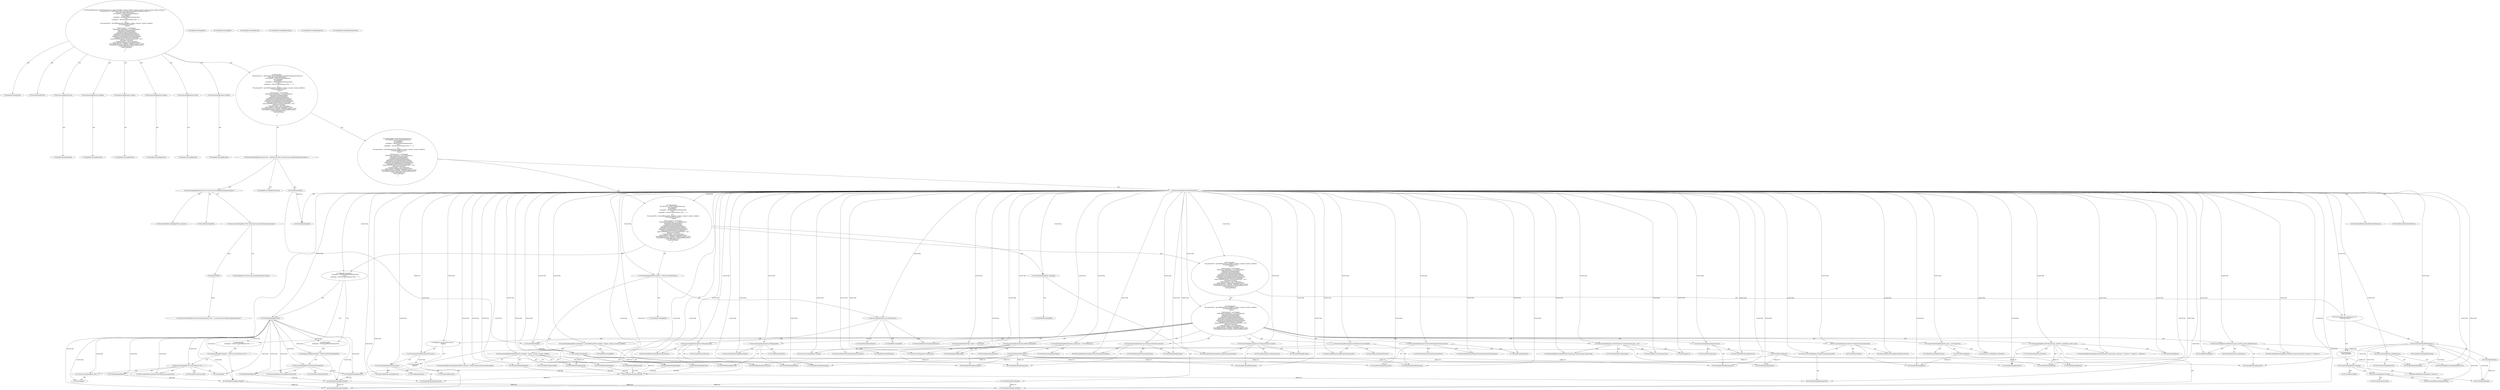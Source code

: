 digraph "doTest#?,String,boolean,boolean,boolean,boolean,boolean" {
0 [label="2:CtTypeReferenceImpl@void" shape=ellipse]
1 [label="2:CtVirtualElement@doTest" shape=ellipse]
2 [label="3:CtParameterImpl@String msg" shape=ellipse]
3 [label="3:CtTypeReferenceImpl@String" shape=ellipse]
4 [label="4:CtParameterImpl@boolean keepRoot" shape=ellipse]
5 [label="4:CtTypeReferenceImpl@boolean" shape=ellipse]
6 [label="5:CtParameterImpl@boolean collapse" shape=ellipse]
7 [label="5:CtTypeReferenceImpl@boolean" shape=ellipse]
8 [label="6:CtParameterImpl@boolean semantic" shape=ellipse]
9 [label="6:CtTypeReferenceImpl@boolean" shape=ellipse]
10 [label="7:CtParameterImpl@boolean include" shape=ellipse]
11 [label="7:CtTypeReferenceImpl@boolean" shape=ellipse]
12 [label="8:CtParameterImpl@boolean localRoot" shape=ellipse]
13 [label="8:CtTypeReferenceImpl@boolean" shape=ellipse]
14 [label="9:CtTypeReferenceImpl@Enumeration" shape=ellipse]
15 [label="9:CtExecutableReferenceImpl@getFiles(<unknown>)" shape=ellipse]
16 [label="9:CtVirtualElement@getFiles" shape=ellipse]
17 [label="9:CtTypeReferenceImpl@File" shape=ellipse]
18 [label="9:CtLiteralImpl@\"src/etc/testcases/taskdefs/xmlproperty/inputs\"" shape=ellipse]
19 [label="9:CtConstructorCallImpl@new File(\"src/etc/testcases/taskdefs/xmlproperty/inputs\")" shape=ellipse]
20 [label="9:CtInvocationImpl@getFiles(new File(\"src/etc/testcases/taskdefs/xmlproperty/inputs\"))" shape=ellipse]
21 [label="9:CtVirtualElement@iter" shape=ellipse]
22 [label="9:CtLocalVariableImpl@Enumeration iter = getFiles(new File(\"src/etc/testcases/taskdefs/xmlproperty/inputs\"))" shape=ellipse]
23 [label="10:CtExecutableReferenceImpl@hasMoreElements()" shape=ellipse]
24 [label="10:CtVirtualElement@hasMoreElements" shape=ellipse]
25 [label="10:CtVariableReadImpl@iter" shape=ellipse]
26 [label="10:CtInvocationImpl@iter.hasMoreElements()" shape=ellipse]
27 [label="11:CtTypeReferenceImpl@File" shape=ellipse]
28 [label="11:CtExecutableReferenceImpl@nextElement()" shape=ellipse]
29 [label="11:CtVirtualElement@nextElement" shape=ellipse]
30 [label="11:CtVariableReadImpl@iter" shape=ellipse]
31 [label="11:CtInvocationImpl@((File) (iter.nextElement()))" shape=ellipse]
32 [label="11:CtTypeReferenceImpl@File" shape=ellipse]
33 [label="11:CtVirtualElement@inputFile" shape=ellipse]
34 [label="11:CtLocalVariableImpl@File inputFile = ((File) (iter.nextElement()))" shape=ellipse]
35 [label="12:CtTypeReferenceImpl@File" shape=ellipse]
36 [label="12:CtVirtualElement@workingDir" shape=ellipse]
37 [label="12:CtLocalVariableImpl@File workingDir" shape=ellipse]
38 [label="13:CtVariableReadImpl@localRoot" shape=ellipse]
39 [label="14:CtVariableWriteImpl@workingDir" shape=ellipse]
40 [label="14:CtExecutableReferenceImpl@getParentFile(File)" shape=ellipse]
41 [label="14:CtVirtualElement@getParentFile" shape=ellipse]
42 [label="14:CtFieldReadImpl@fileUtils" shape=ellipse]
43 [label="14:CtVariableReadImpl@inputFile" shape=ellipse]
44 [label="14:CtInvocationImpl@fileUtils.getParentFile(inputFile)" shape=ellipse]
45 [label="14:CtAssignmentImpl@workingDir = fileUtils.getParentFile(inputFile)" shape=ellipse]
46 [label="13:CtBlockImpl@\{
    workingDir = fileUtils.getParentFile(inputFile);
\}" shape=ellipse]
47 [label="16:CtVariableWriteImpl@workingDir" shape=ellipse]
48 [label="16:CtExecutableReferenceImpl@resolveFile(File,java.lang.String)" shape=ellipse]
49 [label="16:CtVirtualElement@resolveFile" shape=ellipse]
50 [label="16:CtFieldReadImpl@fileUtils" shape=ellipse]
51 [label="16:CtTypeReferenceImpl@File" shape=ellipse]
52 [label="16:CtLiteralImpl@\".\"" shape=ellipse]
53 [label="16:CtConstructorCallImpl@new File(\".\")" shape=ellipse]
54 [label="16:CtLiteralImpl@\".\"" shape=ellipse]
55 [label="16:CtInvocationImpl@fileUtils.resolveFile(new File(\".\"), \".\")" shape=ellipse]
56 [label="16:CtAssignmentImpl@workingDir = fileUtils.resolveFile(new File(\".\"), \".\")" shape=ellipse]
57 [label="15:CtBlockImpl@\{
    workingDir = fileUtils.resolveFile(new File(\".\"), \".\");
\}" shape=ellipse]
58 [label="13:CtIfImpl@if (localRoot) \{
    workingDir = fileUtils.getParentFile(inputFile);
\} else \{
    workingDir = fileUtils.resolveFile(new File(\".\"), \".\");
\}" shape=ellipse]
59 [label="19:CtTypeReferenceImpl@File" shape=ellipse]
60 [label="20:CtExecutableReferenceImpl@getGoldfile(<unknown>,boolean,boolean,boolean,boolean,boolean)" shape=ellipse]
61 [label="20:CtVirtualElement@getGoldfile" shape=ellipse]
62 [label="20:CtVariableReadImpl@inputFile" shape=ellipse]
63 [label="20:CtVariableReadImpl@keepRoot" shape=ellipse]
64 [label="20:CtVariableReadImpl@collapse" shape=ellipse]
65 [label="20:CtVariableReadImpl@semantic" shape=ellipse]
66 [label="20:CtVariableReadImpl@include" shape=ellipse]
67 [label="20:CtVariableReadImpl@localRoot" shape=ellipse]
68 [label="20:CtInvocationImpl@getGoldfile(inputFile, keepRoot, collapse, semantic, include, localRoot)" shape=ellipse]
69 [label="19:CtVirtualElement@propertyFile" shape=ellipse]
70 [label="19:CtLocalVariableImpl@File propertyFile = getGoldfile(inputFile, keepRoot, collapse, semantic, include, localRoot)" shape=ellipse]
71 [label="21:CtExecutableReferenceImpl@exists()" shape=ellipse]
72 [label="21:CtVirtualElement@exists" shape=ellipse]
73 [label="21:CtVariableReadImpl@propertyFile" shape=ellipse]
74 [label="21:CtInvocationImpl@propertyFile.exists()" shape=ellipse]
75 [label="21:CtUnaryOperatorImpl@!propertyFile.exists()" shape=ellipse]
76 [label="22:CtContinueImpl@continue" shape=ellipse]
77 [label="21:CtBlockImpl@\{
    continue;
\}" shape=ellipse]
78 [label="21:CtIfImpl@if (!propertyFile.exists()) \{
    continue;
\}" shape=ellipse]
79 [label="24:CtTypeReferenceImpl@Project" shape=ellipse]
80 [label="24:CtTypeReferenceImpl@Project" shape=ellipse]
81 [label="24:CtConstructorCallImpl@new Project()" shape=ellipse]
82 [label="24:CtVirtualElement@project" shape=ellipse]
83 [label="24:CtLocalVariableImpl@Project project = new Project()" shape=ellipse]
84 [label="25:CtTypeReferenceImpl@XmlProperty" shape=ellipse]
85 [label="25:CtTypeReferenceImpl@XmlProperty" shape=ellipse]
86 [label="25:CtConstructorCallImpl@new XmlProperty()" shape=ellipse]
87 [label="25:CtVirtualElement@xmlproperty" shape=ellipse]
88 [label="25:CtLocalVariableImpl@XmlProperty xmlproperty = new XmlProperty()" shape=ellipse]
89 [label="26:CtExecutableReferenceImpl@setProject(Project)" shape=ellipse]
90 [label="26:CtVirtualElement@setProject" shape=ellipse]
91 [label="26:CtVariableReadImpl@xmlproperty" shape=ellipse]
92 [label="26:CtVariableReadImpl@project" shape=ellipse]
93 [label="26:CtInvocationImpl@xmlproperty.setProject(project)" shape=ellipse]
94 [label="27:CtExecutableReferenceImpl@setFile(File)" shape=ellipse]
95 [label="27:CtVirtualElement@setFile" shape=ellipse]
96 [label="27:CtVariableReadImpl@xmlproperty" shape=ellipse]
97 [label="27:CtVariableReadImpl@inputFile" shape=ellipse]
98 [label="27:CtInvocationImpl@xmlproperty.setFile(inputFile)" shape=ellipse]
99 [label="28:CtExecutableReferenceImpl@setKeeproot(boolean)" shape=ellipse]
100 [label="28:CtVirtualElement@setKeeproot" shape=ellipse]
101 [label="28:CtVariableReadImpl@xmlproperty" shape=ellipse]
102 [label="28:CtVariableReadImpl@keepRoot" shape=ellipse]
103 [label="28:CtInvocationImpl@xmlproperty.setKeeproot(keepRoot)" shape=ellipse]
104 [label="29:CtExecutableReferenceImpl@setCollapseAttributes(boolean)" shape=ellipse]
105 [label="29:CtVirtualElement@setCollapseAttributes" shape=ellipse]
106 [label="29:CtVariableReadImpl@xmlproperty" shape=ellipse]
107 [label="29:CtVariableReadImpl@collapse" shape=ellipse]
108 [label="29:CtInvocationImpl@xmlproperty.setCollapseAttributes(collapse)" shape=ellipse]
109 [label="30:CtExecutableReferenceImpl@setSemanticAttributes(boolean)" shape=ellipse]
110 [label="30:CtVirtualElement@setSemanticAttributes" shape=ellipse]
111 [label="30:CtVariableReadImpl@xmlproperty" shape=ellipse]
112 [label="30:CtVariableReadImpl@semantic" shape=ellipse]
113 [label="30:CtInvocationImpl@xmlproperty.setSemanticAttributes(semantic)" shape=ellipse]
114 [label="31:CtExecutableReferenceImpl@setIncludeSemanticAttribute(boolean)" shape=ellipse]
115 [label="31:CtVirtualElement@setIncludeSemanticAttribute" shape=ellipse]
116 [label="31:CtVariableReadImpl@xmlproperty" shape=ellipse]
117 [label="31:CtVariableReadImpl@include" shape=ellipse]
118 [label="31:CtInvocationImpl@xmlproperty.setIncludeSemanticAttribute(include)" shape=ellipse]
119 [label="32:CtExecutableReferenceImpl@setRootDirectory(File)" shape=ellipse]
120 [label="32:CtVirtualElement@setRootDirectory" shape=ellipse]
121 [label="32:CtVariableReadImpl@xmlproperty" shape=ellipse]
122 [label="32:CtVariableReadImpl@workingDir" shape=ellipse]
123 [label="32:CtInvocationImpl@xmlproperty.setRootDirectory(workingDir)" shape=ellipse]
124 [label="33:CtExecutableReferenceImpl@setNewProperty(java.lang.String,java.lang.String)" shape=ellipse]
125 [label="33:CtVirtualElement@setNewProperty" shape=ellipse]
126 [label="33:CtVariableReadImpl@project" shape=ellipse]
127 [label="33:CtLiteralImpl@\"override.property.test\"" shape=ellipse]
128 [label="33:CtLiteralImpl@\"foo\"" shape=ellipse]
129 [label="33:CtInvocationImpl@project.setNewProperty(\"override.property.test\", \"foo\")" shape=ellipse]
130 [label="34:CtExecutableReferenceImpl@execute()" shape=ellipse]
131 [label="34:CtVirtualElement@execute" shape=ellipse]
132 [label="34:CtVariableReadImpl@xmlproperty" shape=ellipse]
133 [label="34:CtInvocationImpl@xmlproperty.execute()" shape=ellipse]
134 [label="35:CtTypeReferenceImpl@Properties" shape=ellipse]
135 [label="35:CtTypeReferenceImpl@Properties" shape=ellipse]
136 [label="35:CtConstructorCallImpl@new Properties()" shape=ellipse]
137 [label="35:CtVirtualElement@props" shape=ellipse]
138 [label="35:CtLocalVariableImpl@Properties props = new Properties()" shape=ellipse]
139 [label="36:CtExecutableReferenceImpl@load(FileInputStream)" shape=ellipse]
140 [label="36:CtVirtualElement@load" shape=ellipse]
141 [label="36:CtVariableReadImpl@props" shape=ellipse]
142 [label="36:CtTypeReferenceImpl@FileInputStream" shape=ellipse]
143 [label="36:CtVariableReadImpl@propertyFile" shape=ellipse]
144 [label="36:CtConstructorCallImpl@new FileInputStream(propertyFile)" shape=ellipse]
145 [label="36:CtInvocationImpl@props.load(new FileInputStream(propertyFile))" shape=ellipse]
146 [label="37:CtExecutableReferenceImpl@ensureProperties(java.lang.String,<unknown>,<unknown>,<unknown>,<unknown>)" shape=ellipse]
147 [label="37:CtVirtualElement@ensureProperties" shape=ellipse]
148 [label="37:CtVariableReadImpl@msg" shape=ellipse]
149 [label="37:CtVariableReadImpl@inputFile" shape=ellipse]
150 [label="37:CtVariableReadImpl@workingDir" shape=ellipse]
151 [label="37:CtVariableReadImpl@project" shape=ellipse]
152 [label="37:CtVariableReadImpl@props" shape=ellipse]
153 [label="37:CtInvocationImpl@ensureProperties(msg, inputFile, workingDir, project, props)" shape=ellipse]
154 [label="38:CtExecutableReferenceImpl@ensureReferences(java.lang.String,<unknown>,<unknown>)" shape=ellipse]
155 [label="38:CtVirtualElement@ensureReferences" shape=ellipse]
156 [label="38:CtVariableReadImpl@msg" shape=ellipse]
157 [label="38:CtVariableReadImpl@inputFile" shape=ellipse]
158 [label="38:CtExecutableReferenceImpl@getReferences()" shape=ellipse]
159 [label="38:CtVirtualElement@getReferences" shape=ellipse]
160 [label="38:CtVariableReadImpl@project" shape=ellipse]
161 [label="38:CtInvocationImpl@project.getReferences()" shape=ellipse]
162 [label="38:CtInvocationImpl@ensureReferences(msg, inputFile, project.getReferences())" shape=ellipse]
163 [label="18:CtBlockImpl@\{
    File propertyFile = getGoldfile(inputFile, keepRoot, collapse, semantic, include, localRoot);
    if (!propertyFile.exists()) \{
        continue;
    \}
    Project project = new Project();
    XmlProperty xmlproperty = new XmlProperty();
    xmlproperty.setProject(project);
    xmlproperty.setFile(inputFile);
    xmlproperty.setKeeproot(keepRoot);
    xmlproperty.setCollapseAttributes(collapse);
    xmlproperty.setSemanticAttributes(semantic);
    xmlproperty.setIncludeSemanticAttribute(include);
    xmlproperty.setRootDirectory(workingDir);
    project.setNewProperty(\"override.property.test\", \"foo\");
    xmlproperty.execute();
    Properties props = new Properties();
    props.load(new FileInputStream(propertyFile));
    ensureProperties(msg, inputFile, workingDir, project, props);
    ensureReferences(msg, inputFile, project.getReferences());
\}" shape=ellipse]
164 [label="39:CtVirtualElement@ex" shape=ellipse]
165 [label="39:CtTypeReferenceImpl@IOException" shape=ellipse]
166 [label="39:CtCatchVariableImpl@IOException ex" shape=ellipse]
167 [label="40:CtExecutableReferenceImpl@fail(<unknown>)" shape=ellipse]
168 [label="40:CtVirtualElement@fail" shape=ellipse]
169 [label="40:CtExecutableReferenceImpl@toString()" shape=ellipse]
170 [label="40:CtVirtualElement@toString" shape=ellipse]
171 [label="40:CtVariableReadImpl@ex" shape=ellipse]
172 [label="40:CtInvocationImpl@ex.toString()" shape=ellipse]
173 [label="40:CtInvocationImpl@fail(ex.toString())" shape=ellipse]
174 [label="39:CtBlockImpl@\{
    fail(ex.toString());
\}" shape=ellipse]
175 [label="39:CtCatchImpl@ catch (IOException ex) \{
    fail(ex.toString());
\}" shape=ellipse]
176 [label="18:CtTryImpl@try \{
    File propertyFile = getGoldfile(inputFile, keepRoot, collapse, semantic, include, localRoot);
    if (!propertyFile.exists()) \{
        continue;
    \}
    Project project = new Project();
    XmlProperty xmlproperty = new XmlProperty();
    xmlproperty.setProject(project);
    xmlproperty.setFile(inputFile);
    xmlproperty.setKeeproot(keepRoot);
    xmlproperty.setCollapseAttributes(collapse);
    xmlproperty.setSemanticAttributes(semantic);
    xmlproperty.setIncludeSemanticAttribute(include);
    xmlproperty.setRootDirectory(workingDir);
    project.setNewProperty(\"override.property.test\", \"foo\");
    xmlproperty.execute();
    Properties props = new Properties();
    props.load(new FileInputStream(propertyFile));
    ensureProperties(msg, inputFile, workingDir, project, props);
    ensureReferences(msg, inputFile, project.getReferences());
\} catch (IOException ex) \{
    fail(ex.toString());
\}" shape=ellipse]
177 [label="10:CtBlockImpl@\{
    File inputFile = ((File) (iter.nextElement()));
    File workingDir;
    if (localRoot) \{
        workingDir = fileUtils.getParentFile(inputFile);
    \} else \{
        workingDir = fileUtils.resolveFile(new File(\".\"), \".\");
    \}
    try \{
        File propertyFile = getGoldfile(inputFile, keepRoot, collapse, semantic, include, localRoot);
        if (!propertyFile.exists()) \{
            continue;
        \}
        Project project = new Project();
        XmlProperty xmlproperty = new XmlProperty();
        xmlproperty.setProject(project);
        xmlproperty.setFile(inputFile);
        xmlproperty.setKeeproot(keepRoot);
        xmlproperty.setCollapseAttributes(collapse);
        xmlproperty.setSemanticAttributes(semantic);
        xmlproperty.setIncludeSemanticAttribute(include);
        xmlproperty.setRootDirectory(workingDir);
        project.setNewProperty(\"override.property.test\", \"foo\");
        xmlproperty.execute();
        Properties props = new Properties();
        props.load(new FileInputStream(propertyFile));
        ensureProperties(msg, inputFile, workingDir, project, props);
        ensureReferences(msg, inputFile, project.getReferences());
    \} catch (IOException ex) \{
        fail(ex.toString());
    \}
\}" shape=ellipse]
178 [label="10:CtWhileImpl@while (iter.hasMoreElements()) \{
    File inputFile = ((File) (iter.nextElement()));
    File workingDir;
    if (localRoot) \{
        workingDir = fileUtils.getParentFile(inputFile);
    \} else \{
        workingDir = fileUtils.resolveFile(new File(\".\"), \".\");
    \}
    try \{
        File propertyFile = getGoldfile(inputFile, keepRoot, collapse, semantic, include, localRoot);
        if (!propertyFile.exists()) \{
            continue;
        \}
        Project project = new Project();
        XmlProperty xmlproperty = new XmlProperty();
        xmlproperty.setProject(project);
        xmlproperty.setFile(inputFile);
        xmlproperty.setKeeproot(keepRoot);
        xmlproperty.setCollapseAttributes(collapse);
        xmlproperty.setSemanticAttributes(semantic);
        xmlproperty.setIncludeSemanticAttribute(include);
        xmlproperty.setRootDirectory(workingDir);
        project.setNewProperty(\"override.property.test\", \"foo\");
        xmlproperty.execute();
        Properties props = new Properties();
        props.load(new FileInputStream(propertyFile));
        ensureProperties(msg, inputFile, workingDir, project, props);
        ensureReferences(msg, inputFile, project.getReferences());
    \} catch (IOException ex) \{
        fail(ex.toString());
    \}
\} " shape=ellipse]
179 [label="8:CtBlockImpl@\{
    Enumeration iter = getFiles(new File(\"src/etc/testcases/taskdefs/xmlproperty/inputs\"));
    while (iter.hasMoreElements()) \{
        File inputFile = ((File) (iter.nextElement()));
        File workingDir;
        if (localRoot) \{
            workingDir = fileUtils.getParentFile(inputFile);
        \} else \{
            workingDir = fileUtils.resolveFile(new File(\".\"), \".\");
        \}
        try \{
            File propertyFile = getGoldfile(inputFile, keepRoot, collapse, semantic, include, localRoot);
            if (!propertyFile.exists()) \{
                continue;
            \}
            Project project = new Project();
            XmlProperty xmlproperty = new XmlProperty();
            xmlproperty.setProject(project);
            xmlproperty.setFile(inputFile);
            xmlproperty.setKeeproot(keepRoot);
            xmlproperty.setCollapseAttributes(collapse);
            xmlproperty.setSemanticAttributes(semantic);
            xmlproperty.setIncludeSemanticAttribute(include);
            xmlproperty.setRootDirectory(workingDir);
            project.setNewProperty(\"override.property.test\", \"foo\");
            xmlproperty.execute();
            Properties props = new Properties();
            props.load(new FileInputStream(propertyFile));
            ensureProperties(msg, inputFile, workingDir, project, props);
            ensureReferences(msg, inputFile, project.getReferences());
        \} catch (IOException ex) \{
            fail(ex.toString());
        \}
    \} 
\}" shape=ellipse]
180 [label="2:CtMethodImpl@private void doTest(String msg, boolean keepRoot, boolean collapse, boolean semantic, boolean include, boolean localRoot) \{
    Enumeration iter = getFiles(new File(\"src/etc/testcases/taskdefs/xmlproperty/inputs\"));
    while (iter.hasMoreElements()) \{
        File inputFile = ((File) (iter.nextElement()));
        File workingDir;
        if (localRoot) \{
            workingDir = fileUtils.getParentFile(inputFile);
        \} else \{
            workingDir = fileUtils.resolveFile(new File(\".\"), \".\");
        \}
        try \{
            File propertyFile = getGoldfile(inputFile, keepRoot, collapse, semantic, include, localRoot);
            if (!propertyFile.exists()) \{
                continue;
            \}
            Project project = new Project();
            XmlProperty xmlproperty = new XmlProperty();
            xmlproperty.setProject(project);
            xmlproperty.setFile(inputFile);
            xmlproperty.setKeeproot(keepRoot);
            xmlproperty.setCollapseAttributes(collapse);
            xmlproperty.setSemanticAttributes(semantic);
            xmlproperty.setIncludeSemanticAttribute(include);
            xmlproperty.setRootDirectory(workingDir);
            project.setNewProperty(\"override.property.test\", \"foo\");
            xmlproperty.execute();
            Properties props = new Properties();
            props.load(new FileInputStream(propertyFile));
            ensureProperties(msg, inputFile, workingDir, project, props);
            ensureReferences(msg, inputFile, project.getReferences());
        \} catch (IOException ex) \{
            fail(ex.toString());
        \}
    \} 
\}" shape=ellipse]
181 [label="9:Update@UPDATE" shape=ellipse]
182 [label="11:CtConstructorCallImpl@new File(System.getProperty(\"root\"), \"src/etc/testcases/taskdefs/xmlproperty/inputs\")" shape=ellipse]
2 -> 3 [label="AST"];
4 -> 5 [label="AST"];
6 -> 7 [label="AST"];
8 -> 9 [label="AST"];
10 -> 11 [label="AST"];
12 -> 13 [label="AST"];
19 -> 18 [label="AST"];
19 -> 181 [label="Action"];
20 -> 16 [label="AST"];
20 -> 15 [label="AST"];
20 -> 19 [label="AST"];
21 -> 25 [label="Define-Use"];
21 -> 30 [label="Define-Use"];
22 -> 21 [label="AST"];
22 -> 14 [label="AST"];
22 -> 20 [label="AST"];
26 -> 24 [label="AST"];
26 -> 25 [label="AST"];
26 -> 23 [label="AST"];
26 -> 177 [label="Control Dep"];
26 -> 34 [label="Control Dep"];
26 -> 31 [label="Control Dep"];
26 -> 28 [label="Control Dep"];
26 -> 30 [label="Control Dep"];
26 -> 37 [label="Control Dep"];
26 -> 58 [label="Control Dep"];
26 -> 38 [label="Control Dep"];
26 -> 176 [label="Control Dep"];
26 -> 163 [label="Control Dep"];
26 -> 70 [label="Control Dep"];
26 -> 68 [label="Control Dep"];
26 -> 60 [label="Control Dep"];
26 -> 62 [label="Control Dep"];
26 -> 63 [label="Control Dep"];
26 -> 64 [label="Control Dep"];
26 -> 65 [label="Control Dep"];
26 -> 66 [label="Control Dep"];
26 -> 67 [label="Control Dep"];
26 -> 78 [label="Control Dep"];
26 -> 75 [label="Control Dep"];
26 -> 74 [label="Control Dep"];
26 -> 71 [label="Control Dep"];
26 -> 73 [label="Control Dep"];
26 -> 83 [label="Control Dep"];
26 -> 81 [label="Control Dep"];
26 -> 88 [label="Control Dep"];
26 -> 86 [label="Control Dep"];
26 -> 93 [label="Control Dep"];
26 -> 89 [label="Control Dep"];
26 -> 91 [label="Control Dep"];
26 -> 92 [label="Control Dep"];
26 -> 98 [label="Control Dep"];
26 -> 94 [label="Control Dep"];
26 -> 96 [label="Control Dep"];
26 -> 97 [label="Control Dep"];
26 -> 103 [label="Control Dep"];
26 -> 99 [label="Control Dep"];
26 -> 101 [label="Control Dep"];
26 -> 102 [label="Control Dep"];
26 -> 108 [label="Control Dep"];
26 -> 104 [label="Control Dep"];
26 -> 106 [label="Control Dep"];
26 -> 107 [label="Control Dep"];
26 -> 113 [label="Control Dep"];
26 -> 109 [label="Control Dep"];
26 -> 111 [label="Control Dep"];
26 -> 112 [label="Control Dep"];
26 -> 118 [label="Control Dep"];
26 -> 114 [label="Control Dep"];
26 -> 116 [label="Control Dep"];
26 -> 117 [label="Control Dep"];
26 -> 123 [label="Control Dep"];
26 -> 119 [label="Control Dep"];
26 -> 121 [label="Control Dep"];
26 -> 122 [label="Control Dep"];
26 -> 129 [label="Control Dep"];
26 -> 124 [label="Control Dep"];
26 -> 126 [label="Control Dep"];
26 -> 127 [label="Control Dep"];
26 -> 128 [label="Control Dep"];
26 -> 133 [label="Control Dep"];
26 -> 130 [label="Control Dep"];
26 -> 132 [label="Control Dep"];
26 -> 138 [label="Control Dep"];
26 -> 136 [label="Control Dep"];
26 -> 145 [label="Control Dep"];
26 -> 139 [label="Control Dep"];
26 -> 141 [label="Control Dep"];
26 -> 144 [label="Control Dep"];
26 -> 143 [label="Control Dep"];
26 -> 153 [label="Control Dep"];
26 -> 146 [label="Control Dep"];
26 -> 148 [label="Control Dep"];
26 -> 149 [label="Control Dep"];
26 -> 150 [label="Control Dep"];
26 -> 151 [label="Control Dep"];
26 -> 152 [label="Control Dep"];
26 -> 162 [label="Control Dep"];
26 -> 154 [label="Control Dep"];
26 -> 156 [label="Control Dep"];
26 -> 157 [label="Control Dep"];
26 -> 161 [label="Control Dep"];
26 -> 158 [label="Control Dep"];
26 -> 160 [label="Control Dep"];
26 -> 175 [label="Control Dep"];
26 -> 166 [label="Control Dep"];
30 -> 33 [label="Data Dep"];
31 -> 29 [label="AST"];
31 -> 32 [label="AST"];
31 -> 30 [label="AST"];
31 -> 28 [label="AST"];
33 -> 43 [label="Define-Use"];
33 -> 62 [label="Define-Use"];
33 -> 97 [label="Define-Use"];
33 -> 149 [label="Define-Use"];
33 -> 157 [label="Define-Use"];
34 -> 33 [label="AST"];
34 -> 27 [label="AST"];
34 -> 31 [label="AST"];
36 -> 122 [label="Define-Use"];
36 -> 150 [label="Define-Use"];
37 -> 36 [label="AST"];
37 -> 35 [label="AST"];
38 -> 46 [label="Control Dep"];
38 -> 45 [label="Control Dep"];
38 -> 39 [label="Control Dep"];
38 -> 44 [label="Control Dep"];
38 -> 40 [label="Control Dep"];
38 -> 42 [label="Control Dep"];
38 -> 43 [label="Control Dep"];
38 -> 57 [label="Control Dep"];
38 -> 56 [label="Control Dep"];
38 -> 47 [label="Control Dep"];
38 -> 55 [label="Control Dep"];
38 -> 48 [label="Control Dep"];
38 -> 50 [label="Control Dep"];
38 -> 53 [label="Control Dep"];
38 -> 52 [label="Control Dep"];
38 -> 54 [label="Control Dep"];
39 -> 122 [label="Define-Use"];
39 -> 150 [label="Define-Use"];
42 -> 39 [label="Data Dep"];
43 -> 39 [label="Data Dep"];
44 -> 41 [label="AST"];
44 -> 42 [label="AST"];
44 -> 40 [label="AST"];
44 -> 43 [label="AST"];
45 -> 39 [label="AST"];
45 -> 44 [label="AST"];
46 -> 45 [label="AST"];
47 -> 122 [label="Define-Use"];
47 -> 150 [label="Define-Use"];
50 -> 47 [label="Data Dep"];
53 -> 52 [label="AST"];
55 -> 49 [label="AST"];
55 -> 50 [label="AST"];
55 -> 48 [label="AST"];
55 -> 53 [label="AST"];
55 -> 54 [label="AST"];
56 -> 47 [label="AST"];
56 -> 55 [label="AST"];
57 -> 56 [label="AST"];
58 -> 38 [label="AST"];
58 -> 46 [label="AST"];
58 -> 57 [label="AST"];
62 -> 69 [label="Data Dep"];
63 -> 69 [label="Data Dep"];
64 -> 69 [label="Data Dep"];
65 -> 69 [label="Data Dep"];
66 -> 69 [label="Data Dep"];
67 -> 69 [label="Data Dep"];
68 -> 61 [label="AST"];
68 -> 60 [label="AST"];
68 -> 62 [label="AST"];
68 -> 63 [label="AST"];
68 -> 64 [label="AST"];
68 -> 65 [label="AST"];
68 -> 66 [label="AST"];
68 -> 67 [label="AST"];
69 -> 73 [label="Define-Use"];
69 -> 143 [label="Define-Use"];
70 -> 69 [label="AST"];
70 -> 59 [label="AST"];
70 -> 68 [label="AST"];
74 -> 72 [label="AST"];
74 -> 73 [label="AST"];
74 -> 71 [label="AST"];
75 -> 74 [label="AST"];
75 -> 77 [label="Control Dep"];
77 -> 76 [label="AST"];
78 -> 75 [label="AST"];
78 -> 77 [label="AST"];
82 -> 92 [label="Define-Use"];
82 -> 126 [label="Define-Use"];
82 -> 151 [label="Define-Use"];
82 -> 160 [label="Define-Use"];
83 -> 82 [label="AST"];
83 -> 79 [label="AST"];
83 -> 81 [label="AST"];
87 -> 91 [label="Define-Use"];
87 -> 96 [label="Define-Use"];
87 -> 101 [label="Define-Use"];
87 -> 106 [label="Define-Use"];
87 -> 111 [label="Define-Use"];
87 -> 116 [label="Define-Use"];
87 -> 121 [label="Define-Use"];
87 -> 132 [label="Define-Use"];
88 -> 87 [label="AST"];
88 -> 84 [label="AST"];
88 -> 86 [label="AST"];
93 -> 90 [label="AST"];
93 -> 91 [label="AST"];
93 -> 89 [label="AST"];
93 -> 92 [label="AST"];
98 -> 95 [label="AST"];
98 -> 96 [label="AST"];
98 -> 94 [label="AST"];
98 -> 97 [label="AST"];
103 -> 100 [label="AST"];
103 -> 101 [label="AST"];
103 -> 99 [label="AST"];
103 -> 102 [label="AST"];
108 -> 105 [label="AST"];
108 -> 106 [label="AST"];
108 -> 104 [label="AST"];
108 -> 107 [label="AST"];
113 -> 110 [label="AST"];
113 -> 111 [label="AST"];
113 -> 109 [label="AST"];
113 -> 112 [label="AST"];
118 -> 115 [label="AST"];
118 -> 116 [label="AST"];
118 -> 114 [label="AST"];
118 -> 117 [label="AST"];
123 -> 120 [label="AST"];
123 -> 121 [label="AST"];
123 -> 119 [label="AST"];
123 -> 122 [label="AST"];
129 -> 125 [label="AST"];
129 -> 126 [label="AST"];
129 -> 124 [label="AST"];
129 -> 127 [label="AST"];
129 -> 128 [label="AST"];
133 -> 131 [label="AST"];
133 -> 132 [label="AST"];
133 -> 130 [label="AST"];
137 -> 141 [label="Define-Use"];
137 -> 152 [label="Define-Use"];
138 -> 137 [label="AST"];
138 -> 134 [label="AST"];
138 -> 136 [label="AST"];
144 -> 143 [label="AST"];
145 -> 140 [label="AST"];
145 -> 141 [label="AST"];
145 -> 139 [label="AST"];
145 -> 144 [label="AST"];
153 -> 147 [label="AST"];
153 -> 146 [label="AST"];
153 -> 148 [label="AST"];
153 -> 149 [label="AST"];
153 -> 150 [label="AST"];
153 -> 151 [label="AST"];
153 -> 152 [label="AST"];
161 -> 159 [label="AST"];
161 -> 160 [label="AST"];
161 -> 158 [label="AST"];
162 -> 155 [label="AST"];
162 -> 154 [label="AST"];
162 -> 156 [label="AST"];
162 -> 157 [label="AST"];
162 -> 161 [label="AST"];
163 -> 70 [label="AST"];
163 -> 78 [label="AST"];
163 -> 83 [label="AST"];
163 -> 88 [label="AST"];
163 -> 93 [label="AST"];
163 -> 98 [label="AST"];
163 -> 103 [label="AST"];
163 -> 108 [label="AST"];
163 -> 113 [label="AST"];
163 -> 118 [label="AST"];
163 -> 123 [label="AST"];
163 -> 129 [label="AST"];
163 -> 133 [label="AST"];
163 -> 138 [label="AST"];
163 -> 145 [label="AST"];
163 -> 153 [label="AST"];
163 -> 162 [label="AST"];
164 -> 171 [label="Define-Use"];
166 -> 164 [label="AST"];
166 -> 165 [label="AST"];
166 -> 174 [label="Control Dep"];
166 -> 173 [label="Control Dep"];
166 -> 167 [label="Control Dep"];
166 -> 172 [label="Control Dep"];
166 -> 169 [label="Control Dep"];
166 -> 171 [label="Control Dep"];
172 -> 170 [label="AST"];
172 -> 171 [label="AST"];
172 -> 169 [label="AST"];
173 -> 168 [label="AST"];
173 -> 167 [label="AST"];
173 -> 172 [label="AST"];
174 -> 173 [label="AST"];
175 -> 166 [label="AST"];
175 -> 174 [label="AST"];
176 -> 163 [label="AST"];
176 -> 175 [label="AST"];
177 -> 34 [label="AST"];
177 -> 37 [label="AST"];
177 -> 58 [label="AST"];
177 -> 176 [label="AST"];
178 -> 26 [label="AST"];
178 -> 177 [label="AST"];
179 -> 22 [label="AST"];
179 -> 178 [label="AST"];
180 -> 1 [label="AST"];
180 -> 0 [label="AST"];
180 -> 2 [label="AST"];
180 -> 4 [label="AST"];
180 -> 6 [label="AST"];
180 -> 8 [label="AST"];
180 -> 10 [label="AST"];
180 -> 12 [label="AST"];
180 -> 179 [label="AST"];
181 -> 182 [label="Action"];
}